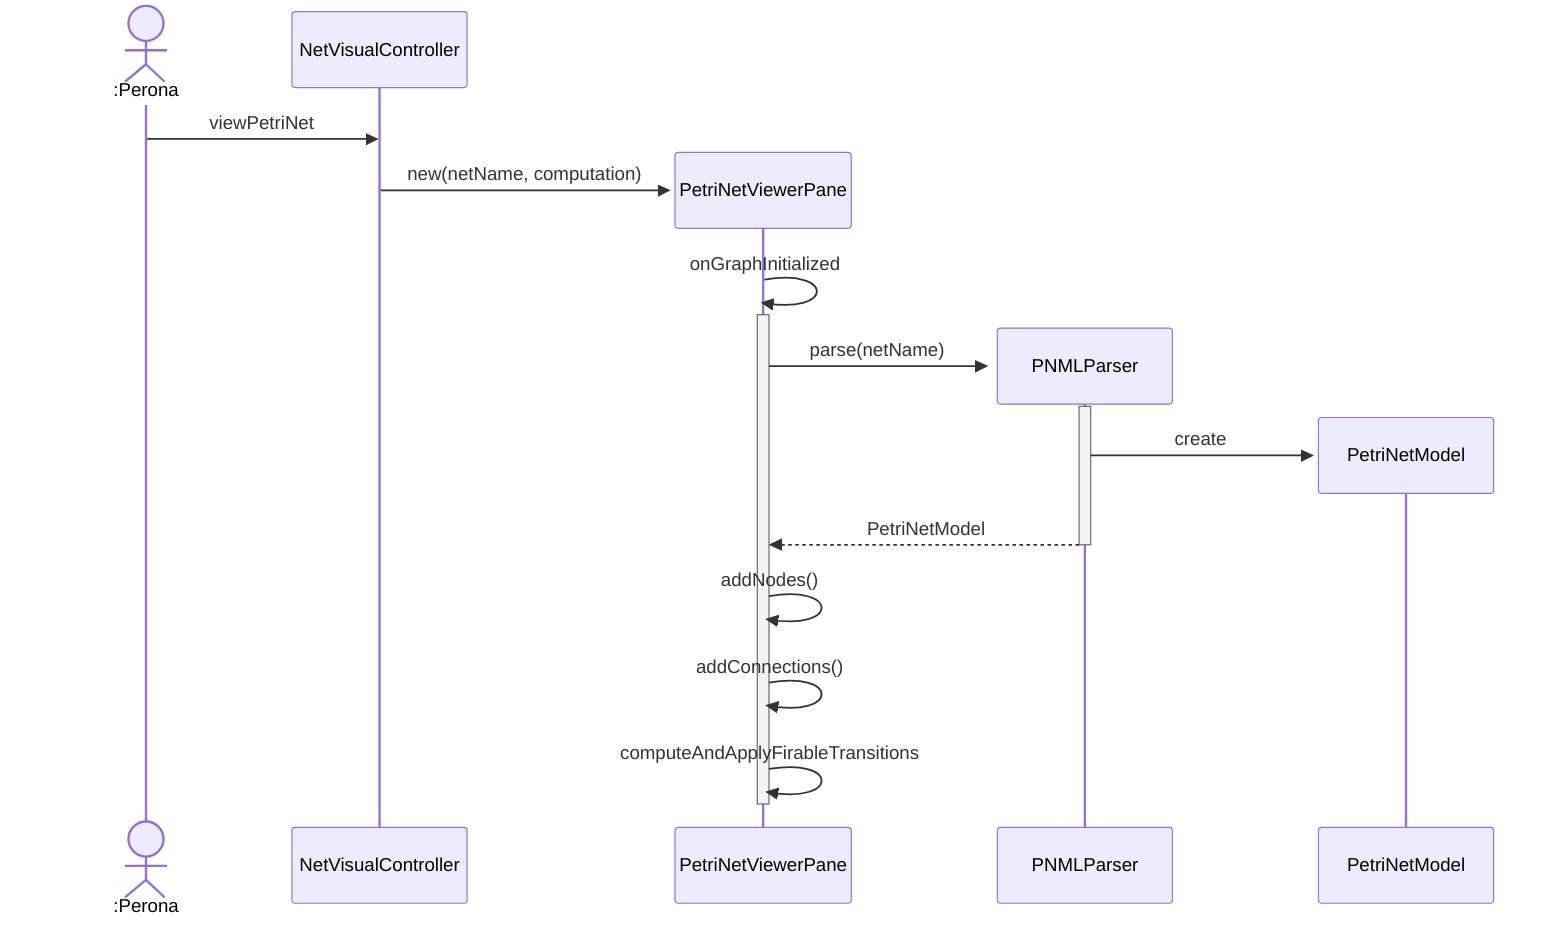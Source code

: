 sequenceDiagram
    actor Persona as :Perona
    participant Controller as NetVisualController


    Persona->>Controller:viewPetriNet
    create participant Pane as PetriNetViewerPane
    Controller->>Pane: new(netName, computation)
    Pane->>+Pane: onGraphInitialized
    create participant Parser as PNMLParser
    Pane->>+Parser: parse(netName)
    create participant Model as PetriNetModel
    Parser->>Model: create

    Parser-->>-Pane: PetriNetModel
    Pane->>Pane: addNodes()
    Pane->>Pane: addConnections()

    Pane->>Pane: computeAndApplyFirableTransitions
    deactivate Pane